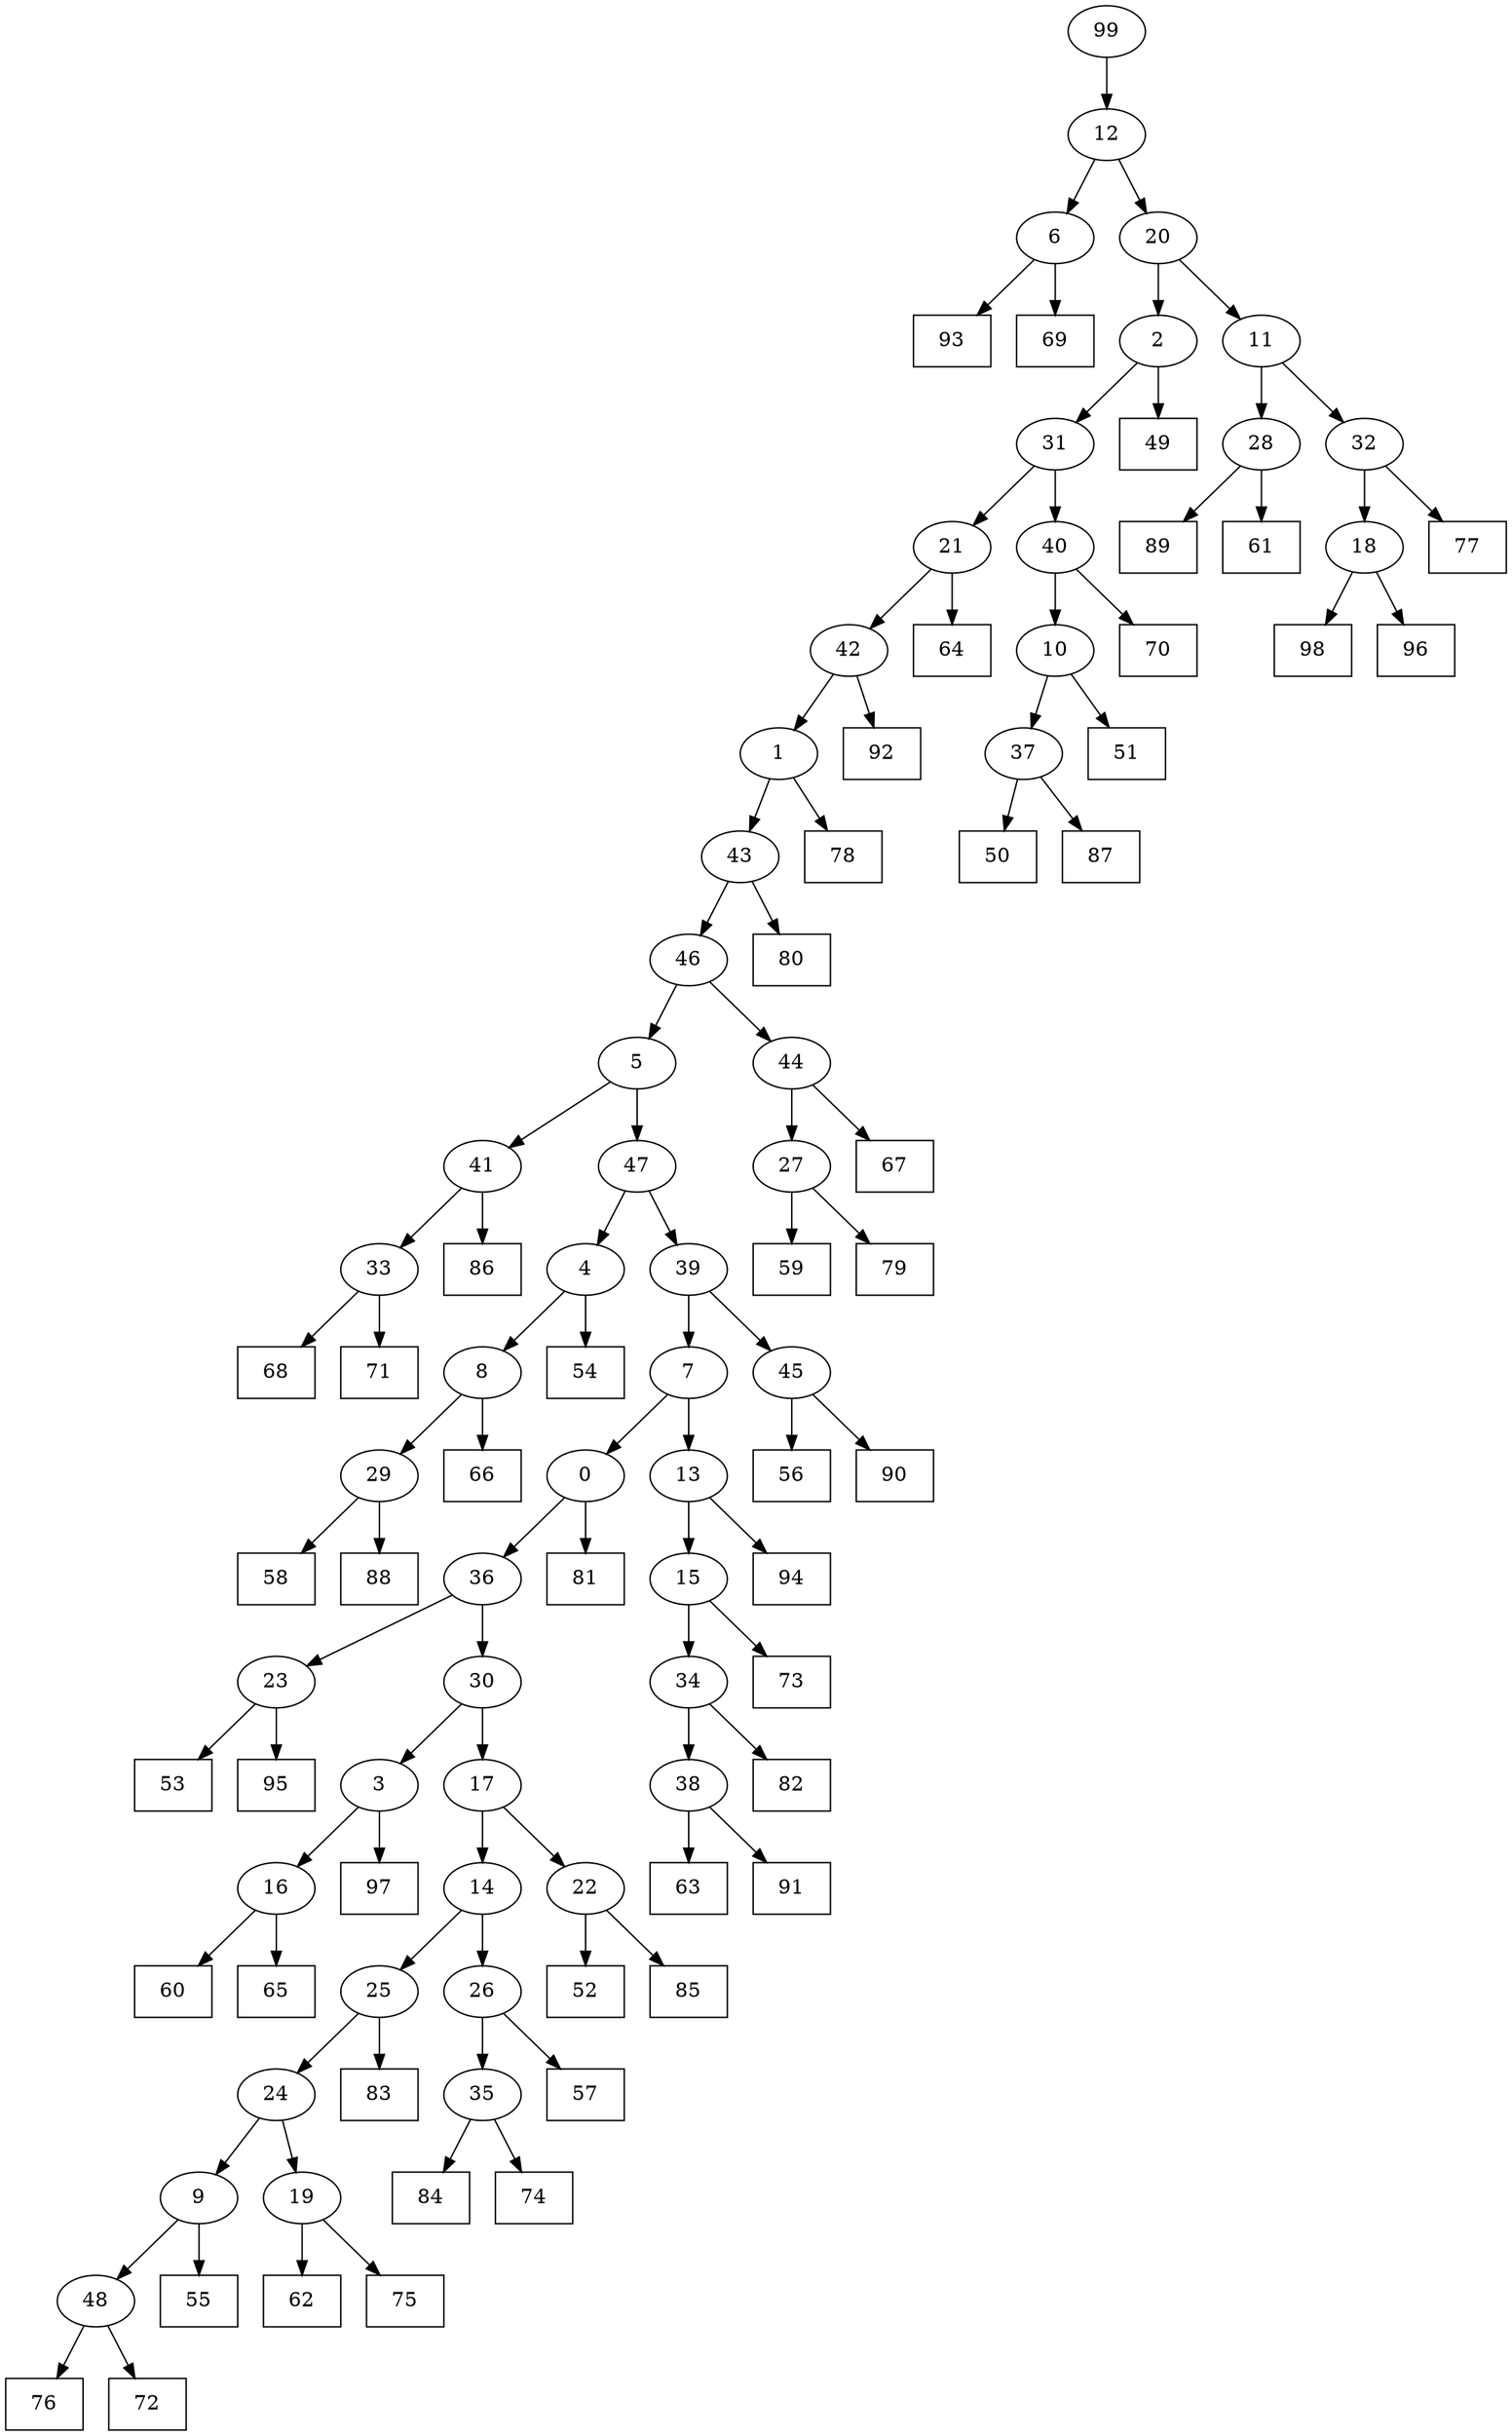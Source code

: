 digraph G {
0[label="0"];
1[label="1"];
2[label="2"];
3[label="3"];
4[label="4"];
5[label="5"];
6[label="6"];
7[label="7"];
8[label="8"];
9[label="9"];
10[label="10"];
11[label="11"];
12[label="12"];
13[label="13"];
14[label="14"];
15[label="15"];
16[label="16"];
17[label="17"];
18[label="18"];
19[label="19"];
20[label="20"];
21[label="21"];
22[label="22"];
23[label="23"];
24[label="24"];
25[label="25"];
26[label="26"];
27[label="27"];
28[label="28"];
29[label="29"];
30[label="30"];
31[label="31"];
32[label="32"];
33[label="33"];
34[label="34"];
35[label="35"];
36[label="36"];
37[label="37"];
38[label="38"];
39[label="39"];
40[label="40"];
41[label="41"];
42[label="42"];
43[label="43"];
44[label="44"];
45[label="45"];
46[label="46"];
47[label="47"];
48[label="48"];
49[shape=box,label="53"];
50[shape=box,label="84"];
51[shape=box,label="62"];
52[shape=box,label="98"];
53[shape=box,label="95"];
54[shape=box,label="57"];
55[shape=box,label="49"];
56[shape=box,label="83"];
57[shape=box,label="50"];
58[shape=box,label="68"];
59[shape=box,label="81"];
60[shape=box,label="58"];
61[shape=box,label="75"];
62[shape=box,label="88"];
63[shape=box,label="87"];
64[shape=box,label="52"];
65[shape=box,label="59"];
66[shape=box,label="66"];
67[shape=box,label="63"];
68[shape=box,label="74"];
69[shape=box,label="60"];
70[shape=box,label="86"];
71[shape=box,label="93"];
72[shape=box,label="71"];
73[shape=box,label="82"];
74[shape=box,label="96"];
75[shape=box,label="70"];
76[shape=box,label="89"];
77[shape=box,label="55"];
78[shape=box,label="65"];
79[shape=box,label="56"];
80[shape=box,label="73"];
81[shape=box,label="94"];
82[shape=box,label="64"];
83[shape=box,label="61"];
84[shape=box,label="90"];
85[shape=box,label="85"];
86[shape=box,label="77"];
87[shape=box,label="79"];
88[shape=box,label="97"];
89[shape=box,label="67"];
90[shape=box,label="69"];
91[shape=box,label="51"];
92[shape=box,label="78"];
93[shape=box,label="54"];
94[shape=box,label="92"];
95[shape=box,label="76"];
96[shape=box,label="80"];
97[shape=box,label="91"];
98[shape=box,label="72"];
99[label="99"];
0->59 ;
22->64 ;
22->85 ;
23->53 ;
18->74 ;
33->58 ;
8->66 ;
38->97 ;
30->3 ;
43->96 ;
27->65 ;
45->79 ;
48->95 ;
36->30 ;
21->82 ;
9->77 ;
45->84 ;
44->27 ;
42->1 ;
15->34 ;
34->73 ;
40->75 ;
44->89 ;
10->91 ;
16->69 ;
33->72 ;
1->43 ;
15->80 ;
2->55 ;
12->20 ;
20->2 ;
14->25 ;
25->56 ;
7->0 ;
29->60 ;
35->50 ;
42->94 ;
5->41 ;
41->33 ;
39->7 ;
27->87 ;
46->44 ;
8->29 ;
17->14 ;
2->31 ;
28->76 ;
4->93 ;
31->21 ;
21->42 ;
28->83 ;
6->71 ;
19->61 ;
11->32 ;
13->81 ;
3->16 ;
16->78 ;
29->62 ;
14->26 ;
26->54 ;
37->57 ;
34->38 ;
24->19 ;
19->51 ;
30->17 ;
17->22 ;
38->67 ;
25->24 ;
24->9 ;
0->36 ;
32->18 ;
13->15 ;
3->88 ;
40->10 ;
7->13 ;
47->4 ;
4->8 ;
20->11 ;
11->28 ;
1->92 ;
43->46 ;
46->5 ;
18->52 ;
9->48 ;
48->98 ;
32->86 ;
26->35 ;
35->68 ;
31->40 ;
47->39 ;
39->45 ;
5->47 ;
36->23 ;
23->49 ;
41->70 ;
10->37 ;
37->63 ;
6->90 ;
99->12 ;
12->6 ;
}
